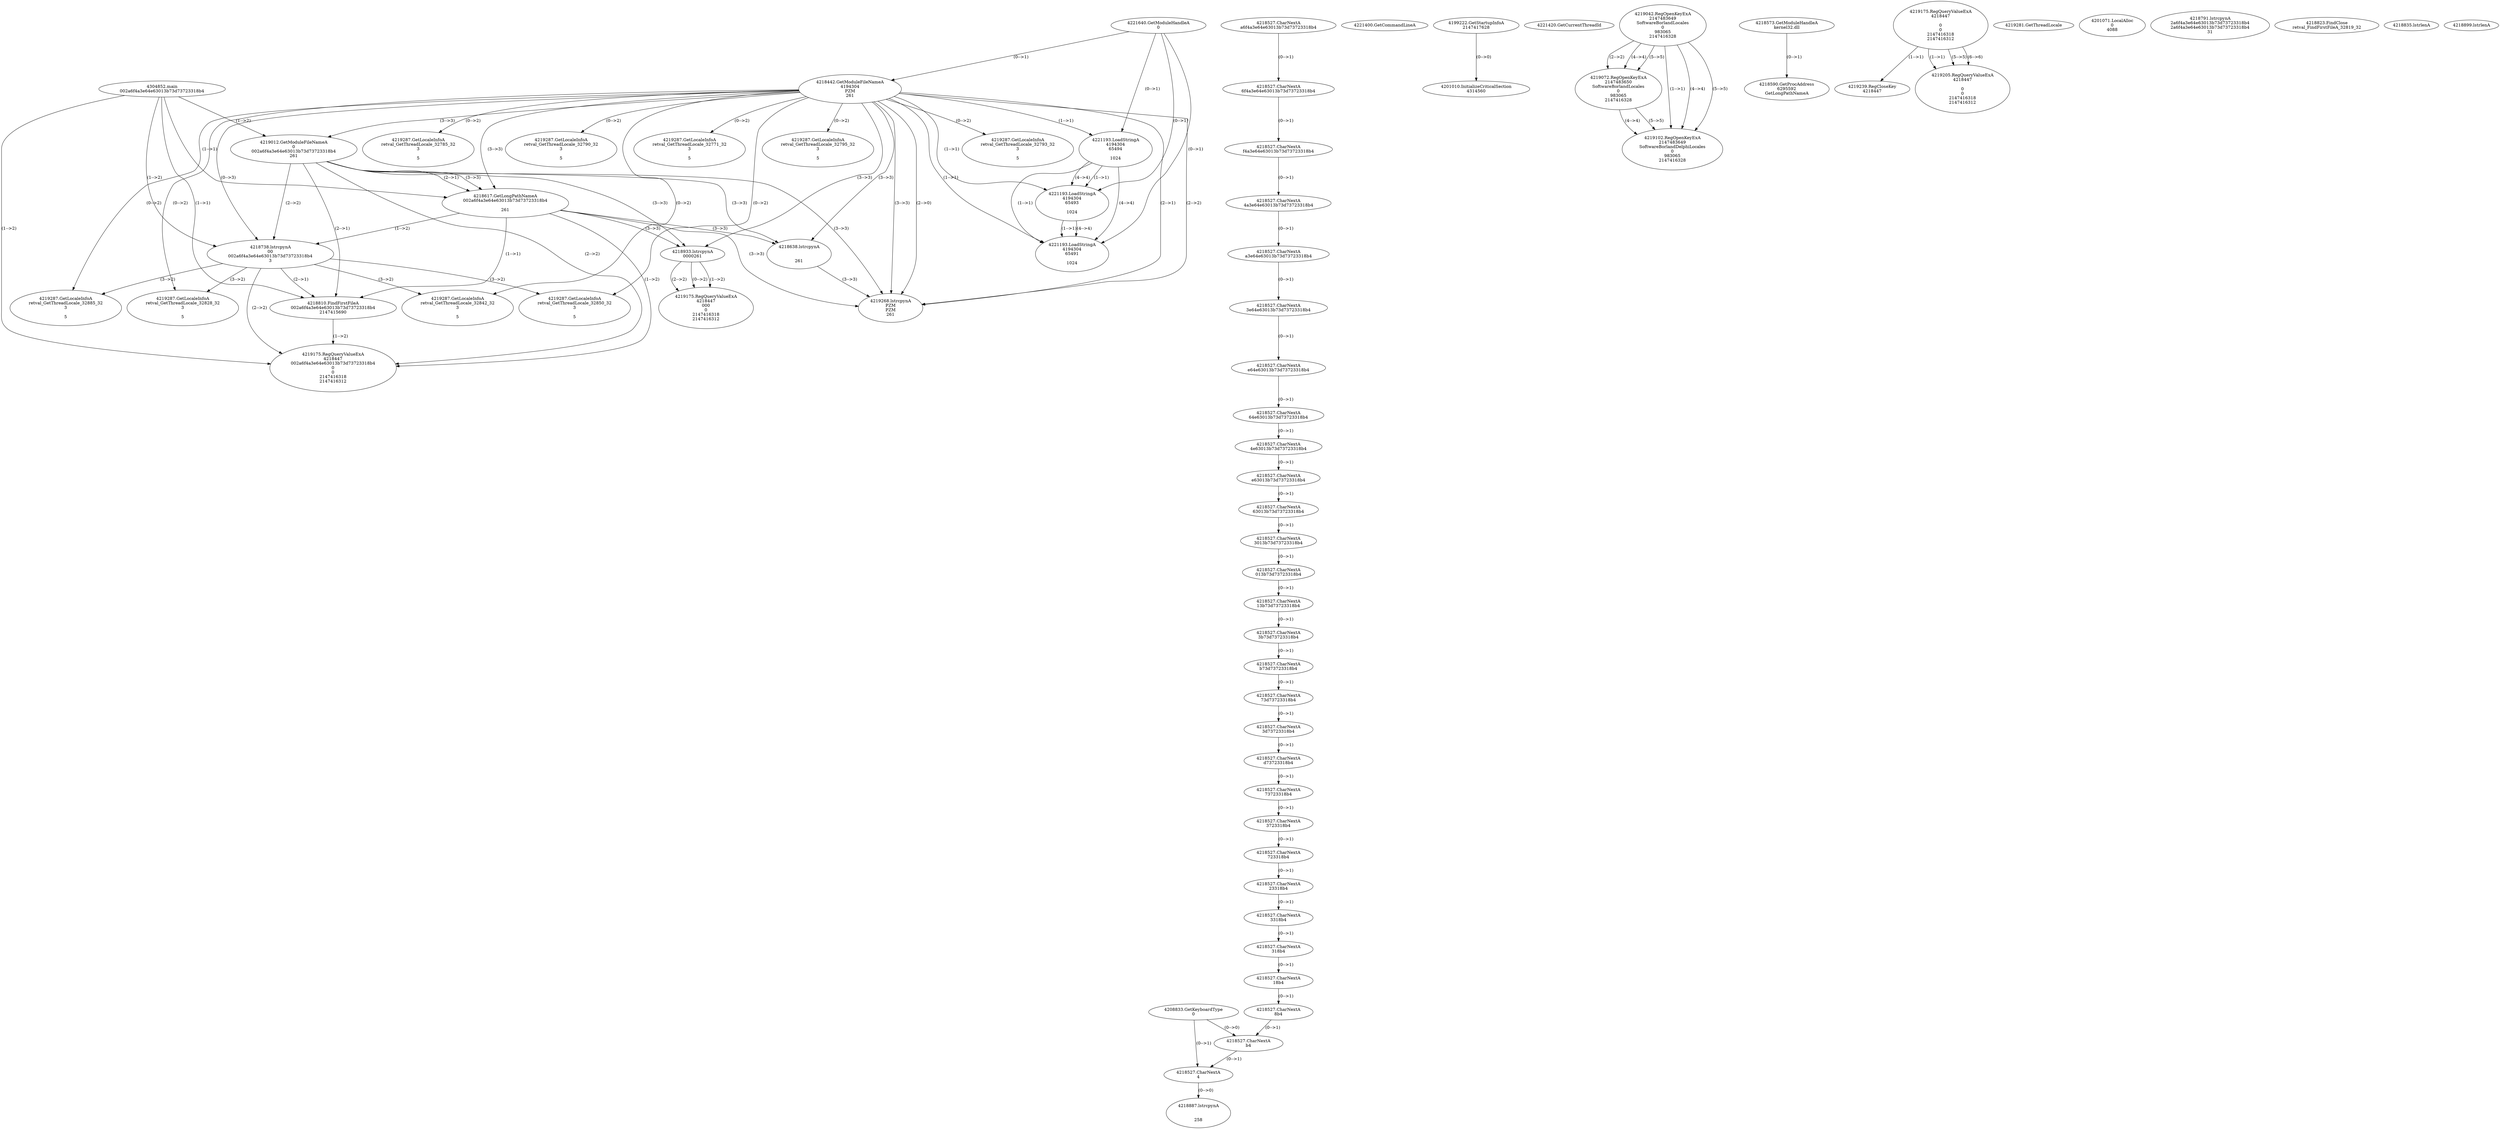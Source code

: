 // Global SCDG with merge call
digraph {
	0 [label="4304852.main
002a6f4a3e64e63013b73d73723318b4"]
	1 [label="4221640.GetModuleHandleA
0"]
	2 [label="4208833.GetKeyboardType
0"]
	3 [label="4221400.GetCommandLineA
"]
	4 [label="4199222.GetStartupInfoA
2147417628"]
	5 [label="4221420.GetCurrentThreadId
"]
	6 [label="4218442.GetModuleFileNameA
4194304
PZM
261"]
	1 -> 6 [label="(0-->1)"]
	7 [label="4219012.GetModuleFileNameA
0
002a6f4a3e64e63013b73d73723318b4
261"]
	0 -> 7 [label="(1-->2)"]
	6 -> 7 [label="(3-->3)"]
	8 [label="4219042.RegOpenKeyExA
2147483649
Software\Borland\Locales
0
983065
2147416328"]
	9 [label="4218573.GetModuleHandleA
kernel32.dll"]
	10 [label="4218590.GetProcAddress
6295592
GetLongPathNameA"]
	9 -> 10 [label="(0-->1)"]
	11 [label="4218617.GetLongPathNameA
002a6f4a3e64e63013b73d73723318b4

261"]
	0 -> 11 [label="(1-->1)"]
	7 -> 11 [label="(2-->1)"]
	6 -> 11 [label="(3-->3)"]
	7 -> 11 [label="(3-->3)"]
	12 [label="4218638.lstrcpynA


261"]
	6 -> 12 [label="(3-->3)"]
	7 -> 12 [label="(3-->3)"]
	11 -> 12 [label="(3-->3)"]
	13 [label="4219175.RegQueryValueExA
4218447

0
0
2147416318
2147416312"]
	14 [label="4219239.RegCloseKey
4218447"]
	13 -> 14 [label="(1-->1)"]
	15 [label="4219268.lstrcpynA
PZM
PZM
261"]
	6 -> 15 [label="(2-->1)"]
	6 -> 15 [label="(2-->2)"]
	6 -> 15 [label="(3-->3)"]
	7 -> 15 [label="(3-->3)"]
	11 -> 15 [label="(3-->3)"]
	12 -> 15 [label="(3-->3)"]
	6 -> 15 [label="(2-->0)"]
	16 [label="4219281.GetThreadLocale
"]
	17 [label="4219287.GetLocaleInfoA
retval_GetThreadLocale_32793_32
3

5"]
	6 -> 17 [label="(0-->2)"]
	18 [label="4221193.LoadStringA
4194304
65494

1024"]
	1 -> 18 [label="(0-->1)"]
	6 -> 18 [label="(1-->1)"]
	19 [label="4201010.InitializeCriticalSection
4314560"]
	4 -> 19 [label="(0-->0)"]
	20 [label="4201071.LocalAlloc
0
4088"]
	21 [label="4219205.RegQueryValueExA
4218447

0
0
2147416318
2147416312"]
	13 -> 21 [label="(1-->1)"]
	13 -> 21 [label="(5-->5)"]
	13 -> 21 [label="(6-->6)"]
	22 [label="4219287.GetLocaleInfoA
retval_GetThreadLocale_32785_32
3

5"]
	6 -> 22 [label="(0-->2)"]
	23 [label="4221193.LoadStringA
4194304
65493

1024"]
	1 -> 23 [label="(0-->1)"]
	6 -> 23 [label="(1-->1)"]
	18 -> 23 [label="(1-->1)"]
	18 -> 23 [label="(4-->4)"]
	24 [label="4218738.lstrcpynA
00
002a6f4a3e64e63013b73d73723318b4
3"]
	0 -> 24 [label="(1-->2)"]
	7 -> 24 [label="(2-->2)"]
	11 -> 24 [label="(1-->2)"]
	6 -> 24 [label="(0-->3)"]
	25 [label="4218527.CharNextA
a6f4a3e64e63013b73d73723318b4"]
	26 [label="4218527.CharNextA
6f4a3e64e63013b73d73723318b4"]
	25 -> 26 [label="(0-->1)"]
	27 [label="4218527.CharNextA
f4a3e64e63013b73d73723318b4"]
	26 -> 27 [label="(0-->1)"]
	28 [label="4218527.CharNextA
4a3e64e63013b73d73723318b4"]
	27 -> 28 [label="(0-->1)"]
	29 [label="4218527.CharNextA
a3e64e63013b73d73723318b4"]
	28 -> 29 [label="(0-->1)"]
	30 [label="4218527.CharNextA
3e64e63013b73d73723318b4"]
	29 -> 30 [label="(0-->1)"]
	31 [label="4218527.CharNextA
e64e63013b73d73723318b4"]
	30 -> 31 [label="(0-->1)"]
	32 [label="4218527.CharNextA
64e63013b73d73723318b4"]
	31 -> 32 [label="(0-->1)"]
	33 [label="4218527.CharNextA
4e63013b73d73723318b4"]
	32 -> 33 [label="(0-->1)"]
	34 [label="4218527.CharNextA
e63013b73d73723318b4"]
	33 -> 34 [label="(0-->1)"]
	35 [label="4218527.CharNextA
63013b73d73723318b4"]
	34 -> 35 [label="(0-->1)"]
	36 [label="4218527.CharNextA
3013b73d73723318b4"]
	35 -> 36 [label="(0-->1)"]
	37 [label="4218527.CharNextA
013b73d73723318b4"]
	36 -> 37 [label="(0-->1)"]
	38 [label="4218527.CharNextA
13b73d73723318b4"]
	37 -> 38 [label="(0-->1)"]
	39 [label="4218527.CharNextA
3b73d73723318b4"]
	38 -> 39 [label="(0-->1)"]
	40 [label="4218527.CharNextA
b73d73723318b4"]
	39 -> 40 [label="(0-->1)"]
	41 [label="4218527.CharNextA
73d73723318b4"]
	40 -> 41 [label="(0-->1)"]
	42 [label="4218527.CharNextA
3d73723318b4"]
	41 -> 42 [label="(0-->1)"]
	43 [label="4218527.CharNextA
d73723318b4"]
	42 -> 43 [label="(0-->1)"]
	44 [label="4218527.CharNextA
73723318b4"]
	43 -> 44 [label="(0-->1)"]
	45 [label="4218527.CharNextA
3723318b4"]
	44 -> 45 [label="(0-->1)"]
	46 [label="4218527.CharNextA
723318b4"]
	45 -> 46 [label="(0-->1)"]
	47 [label="4218527.CharNextA
23318b4"]
	46 -> 47 [label="(0-->1)"]
	48 [label="4218527.CharNextA
3318b4"]
	47 -> 48 [label="(0-->1)"]
	49 [label="4218527.CharNextA
318b4"]
	48 -> 49 [label="(0-->1)"]
	50 [label="4218527.CharNextA
18b4"]
	49 -> 50 [label="(0-->1)"]
	51 [label="4218527.CharNextA
8b4"]
	50 -> 51 [label="(0-->1)"]
	52 [label="4218527.CharNextA
b4"]
	51 -> 52 [label="(0-->1)"]
	2 -> 52 [label="(0-->0)"]
	53 [label="4218527.CharNextA
4"]
	2 -> 53 [label="(0-->1)"]
	52 -> 53 [label="(0-->1)"]
	54 [label="4218791.lstrcpynA
2a6f4a3e64e63013b73d73723318b4
2a6f4a3e64e63013b73d73723318b4
31"]
	55 [label="4218810.FindFirstFileA
002a6f4a3e64e63013b73d73723318b4
2147415690"]
	0 -> 55 [label="(1-->1)"]
	7 -> 55 [label="(2-->1)"]
	11 -> 55 [label="(1-->1)"]
	24 -> 55 [label="(2-->1)"]
	56 [label="4219175.RegQueryValueExA
4218447
002a6f4a3e64e63013b73d73723318b4
0
0
2147416318
2147416312"]
	0 -> 56 [label="(1-->2)"]
	7 -> 56 [label="(2-->2)"]
	11 -> 56 [label="(1-->2)"]
	24 -> 56 [label="(2-->2)"]
	55 -> 56 [label="(1-->2)"]
	57 [label="4219287.GetLocaleInfoA
retval_GetThreadLocale_32885_32
3

5"]
	6 -> 57 [label="(0-->2)"]
	24 -> 57 [label="(3-->2)"]
	58 [label="4219072.RegOpenKeyExA
2147483650
Software\Borland\Locales
0
983065
2147416328"]
	8 -> 58 [label="(2-->2)"]
	8 -> 58 [label="(4-->4)"]
	8 -> 58 [label="(5-->5)"]
	59 [label="4219102.RegOpenKeyExA
2147483649
Software\Borland\Delphi\Locales
0
983065
2147416328"]
	8 -> 59 [label="(1-->1)"]
	8 -> 59 [label="(4-->4)"]
	58 -> 59 [label="(4-->4)"]
	8 -> 59 [label="(5-->5)"]
	58 -> 59 [label="(5-->5)"]
	60 [label="4219287.GetLocaleInfoA
retval_GetThreadLocale_32790_32
3

5"]
	6 -> 60 [label="(0-->2)"]
	61 [label="4219287.GetLocaleInfoA
retval_GetThreadLocale_32828_32
3

5"]
	6 -> 61 [label="(0-->2)"]
	24 -> 61 [label="(3-->2)"]
	62 [label="4221193.LoadStringA
4194304
65491

1024"]
	1 -> 62 [label="(0-->1)"]
	6 -> 62 [label="(1-->1)"]
	18 -> 62 [label="(1-->1)"]
	23 -> 62 [label="(1-->1)"]
	18 -> 62 [label="(4-->4)"]
	23 -> 62 [label="(4-->4)"]
	63 [label="4219287.GetLocaleInfoA
retval_GetThreadLocale_32771_32
3

5"]
	6 -> 63 [label="(0-->2)"]
	64 [label="4219287.GetLocaleInfoA
retval_GetThreadLocale_32842_32
3

5"]
	6 -> 64 [label="(0-->2)"]
	24 -> 64 [label="(3-->2)"]
	65 [label="4219287.GetLocaleInfoA
retval_GetThreadLocale_32795_32
3

5"]
	6 -> 65 [label="(0-->2)"]
	66 [label="4218823.FindClose
retval_FindFirstFileA_32819_32"]
	67 [label="4218835.lstrlenA
"]
	68 [label="4218887.lstrcpynA


258"]
	53 -> 68 [label="(0-->0)"]
	69 [label="4218899.lstrlenA
"]
	70 [label="4218933.lstrcpynA
00\
00\
261"]
	6 -> 70 [label="(3-->3)"]
	7 -> 70 [label="(3-->3)"]
	11 -> 70 [label="(3-->3)"]
	71 [label="4219175.RegQueryValueExA
4218447
00\
0
0
2147416318
2147416312"]
	70 -> 71 [label="(1-->2)"]
	70 -> 71 [label="(2-->2)"]
	70 -> 71 [label="(0-->2)"]
	72 [label="4219287.GetLocaleInfoA
retval_GetThreadLocale_32850_32
3

5"]
	6 -> 72 [label="(0-->2)"]
	24 -> 72 [label="(3-->2)"]
}
